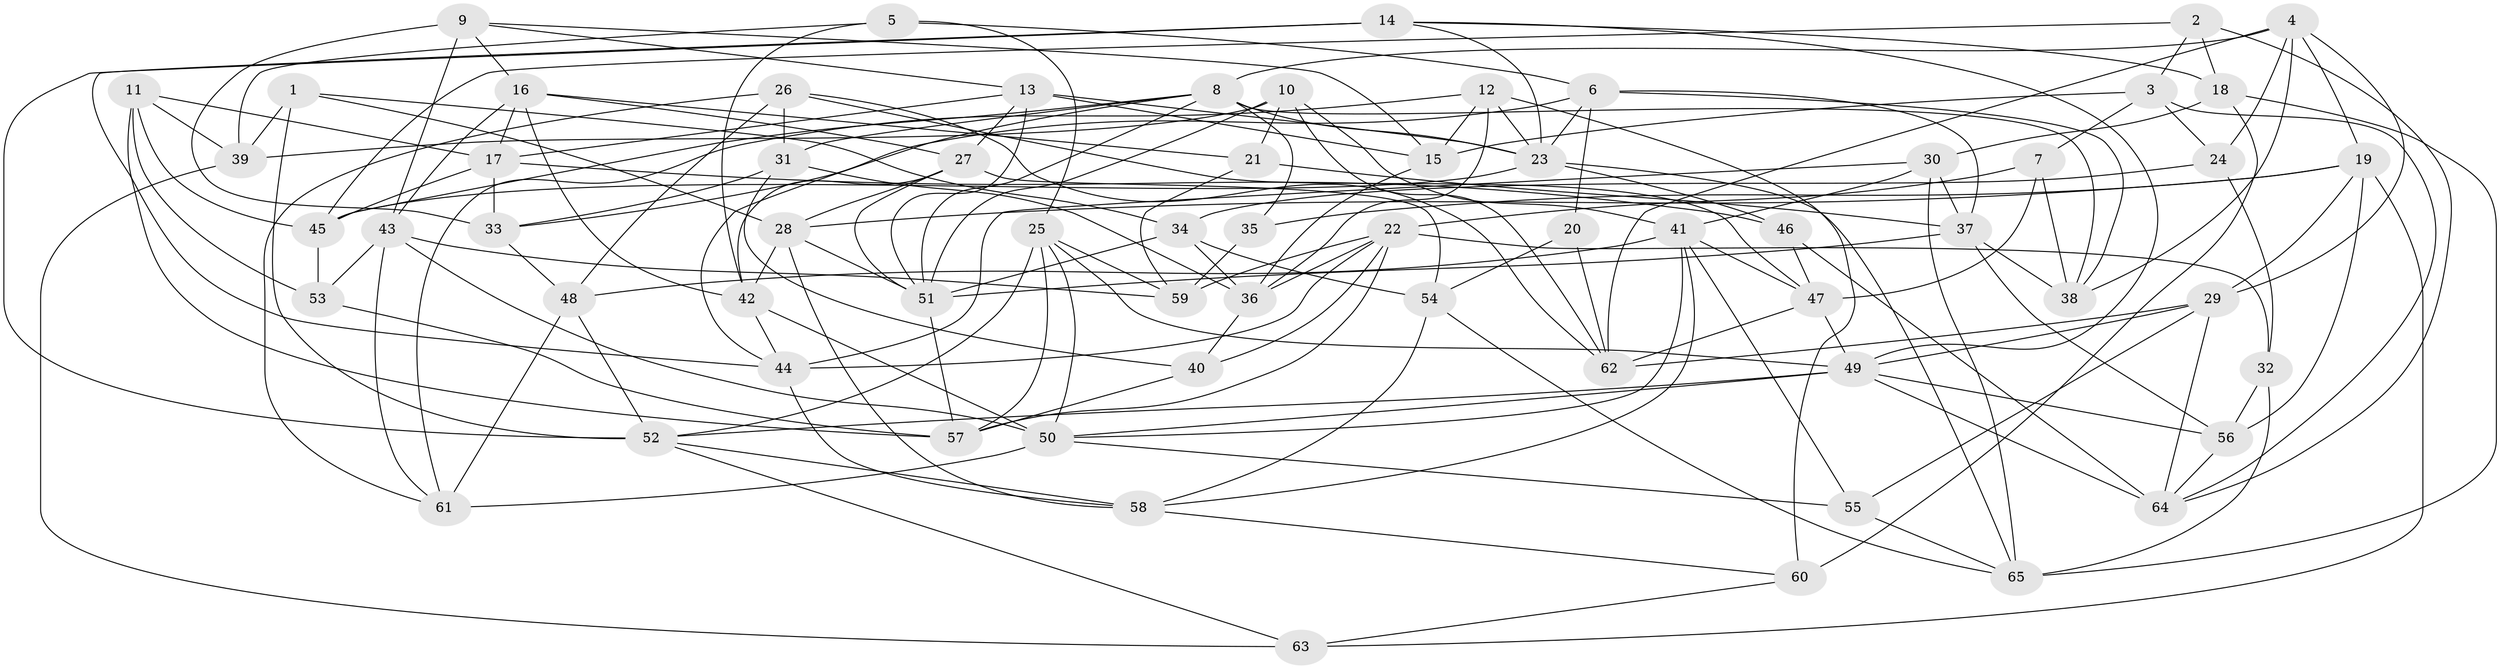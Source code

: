 // original degree distribution, {4: 1.0}
// Generated by graph-tools (version 1.1) at 2025/03/03/09/25 03:03:00]
// undirected, 65 vertices, 175 edges
graph export_dot {
graph [start="1"]
  node [color=gray90,style=filled];
  1;
  2;
  3;
  4;
  5;
  6;
  7;
  8;
  9;
  10;
  11;
  12;
  13;
  14;
  15;
  16;
  17;
  18;
  19;
  20;
  21;
  22;
  23;
  24;
  25;
  26;
  27;
  28;
  29;
  30;
  31;
  32;
  33;
  34;
  35;
  36;
  37;
  38;
  39;
  40;
  41;
  42;
  43;
  44;
  45;
  46;
  47;
  48;
  49;
  50;
  51;
  52;
  53;
  54;
  55;
  56;
  57;
  58;
  59;
  60;
  61;
  62;
  63;
  64;
  65;
  1 -- 28 [weight=1.0];
  1 -- 34 [weight=1.0];
  1 -- 39 [weight=1.0];
  1 -- 52 [weight=1.0];
  2 -- 3 [weight=1.0];
  2 -- 18 [weight=1.0];
  2 -- 45 [weight=1.0];
  2 -- 64 [weight=1.0];
  3 -- 7 [weight=1.0];
  3 -- 15 [weight=2.0];
  3 -- 24 [weight=1.0];
  3 -- 64 [weight=1.0];
  4 -- 8 [weight=1.0];
  4 -- 19 [weight=1.0];
  4 -- 24 [weight=1.0];
  4 -- 29 [weight=1.0];
  4 -- 38 [weight=1.0];
  4 -- 62 [weight=1.0];
  5 -- 6 [weight=1.0];
  5 -- 25 [weight=1.0];
  5 -- 39 [weight=1.0];
  5 -- 42 [weight=1.0];
  6 -- 20 [weight=1.0];
  6 -- 23 [weight=1.0];
  6 -- 33 [weight=1.0];
  6 -- 37 [weight=1.0];
  6 -- 38 [weight=1.0];
  7 -- 22 [weight=1.0];
  7 -- 38 [weight=1.0];
  7 -- 47 [weight=1.0];
  8 -- 23 [weight=1.0];
  8 -- 31 [weight=1.0];
  8 -- 35 [weight=1.0];
  8 -- 38 [weight=1.0];
  8 -- 44 [weight=1.0];
  8 -- 45 [weight=1.0];
  8 -- 51 [weight=1.0];
  9 -- 13 [weight=1.0];
  9 -- 15 [weight=1.0];
  9 -- 16 [weight=1.0];
  9 -- 33 [weight=2.0];
  9 -- 43 [weight=1.0];
  10 -- 21 [weight=1.0];
  10 -- 39 [weight=1.0];
  10 -- 41 [weight=1.0];
  10 -- 51 [weight=2.0];
  10 -- 62 [weight=1.0];
  11 -- 17 [weight=1.0];
  11 -- 39 [weight=2.0];
  11 -- 45 [weight=1.0];
  11 -- 53 [weight=1.0];
  11 -- 57 [weight=1.0];
  12 -- 15 [weight=1.0];
  12 -- 23 [weight=1.0];
  12 -- 36 [weight=1.0];
  12 -- 60 [weight=2.0];
  12 -- 61 [weight=1.0];
  13 -- 15 [weight=1.0];
  13 -- 17 [weight=1.0];
  13 -- 23 [weight=1.0];
  13 -- 27 [weight=1.0];
  13 -- 51 [weight=1.0];
  14 -- 18 [weight=1.0];
  14 -- 23 [weight=1.0];
  14 -- 44 [weight=1.0];
  14 -- 49 [weight=1.0];
  14 -- 52 [weight=2.0];
  15 -- 36 [weight=1.0];
  16 -- 17 [weight=1.0];
  16 -- 21 [weight=1.0];
  16 -- 27 [weight=1.0];
  16 -- 42 [weight=1.0];
  16 -- 43 [weight=1.0];
  17 -- 33 [weight=1.0];
  17 -- 45 [weight=1.0];
  17 -- 46 [weight=1.0];
  18 -- 30 [weight=1.0];
  18 -- 60 [weight=2.0];
  18 -- 65 [weight=1.0];
  19 -- 28 [weight=1.0];
  19 -- 29 [weight=1.0];
  19 -- 35 [weight=1.0];
  19 -- 56 [weight=1.0];
  19 -- 63 [weight=1.0];
  20 -- 54 [weight=2.0];
  20 -- 62 [weight=1.0];
  21 -- 37 [weight=1.0];
  21 -- 59 [weight=1.0];
  22 -- 32 [weight=2.0];
  22 -- 36 [weight=1.0];
  22 -- 40 [weight=1.0];
  22 -- 44 [weight=1.0];
  22 -- 57 [weight=1.0];
  22 -- 59 [weight=1.0];
  23 -- 45 [weight=1.0];
  23 -- 46 [weight=1.0];
  23 -- 65 [weight=1.0];
  24 -- 32 [weight=1.0];
  24 -- 34 [weight=1.0];
  25 -- 49 [weight=1.0];
  25 -- 50 [weight=1.0];
  25 -- 52 [weight=1.0];
  25 -- 57 [weight=1.0];
  25 -- 59 [weight=1.0];
  26 -- 31 [weight=2.0];
  26 -- 47 [weight=1.0];
  26 -- 48 [weight=1.0];
  26 -- 61 [weight=1.0];
  26 -- 62 [weight=1.0];
  27 -- 28 [weight=1.0];
  27 -- 42 [weight=1.0];
  27 -- 51 [weight=1.0];
  27 -- 54 [weight=1.0];
  28 -- 42 [weight=1.0];
  28 -- 51 [weight=1.0];
  28 -- 58 [weight=1.0];
  29 -- 49 [weight=1.0];
  29 -- 55 [weight=1.0];
  29 -- 62 [weight=1.0];
  29 -- 64 [weight=1.0];
  30 -- 37 [weight=2.0];
  30 -- 41 [weight=1.0];
  30 -- 44 [weight=1.0];
  30 -- 65 [weight=1.0];
  31 -- 33 [weight=1.0];
  31 -- 36 [weight=1.0];
  31 -- 40 [weight=1.0];
  32 -- 56 [weight=2.0];
  32 -- 65 [weight=1.0];
  33 -- 48 [weight=1.0];
  34 -- 36 [weight=1.0];
  34 -- 51 [weight=2.0];
  34 -- 54 [weight=1.0];
  35 -- 59 [weight=2.0];
  36 -- 40 [weight=1.0];
  37 -- 38 [weight=2.0];
  37 -- 51 [weight=1.0];
  37 -- 56 [weight=1.0];
  39 -- 63 [weight=1.0];
  40 -- 57 [weight=1.0];
  41 -- 47 [weight=1.0];
  41 -- 48 [weight=2.0];
  41 -- 50 [weight=1.0];
  41 -- 55 [weight=1.0];
  41 -- 58 [weight=1.0];
  42 -- 44 [weight=1.0];
  42 -- 50 [weight=1.0];
  43 -- 50 [weight=1.0];
  43 -- 53 [weight=1.0];
  43 -- 59 [weight=1.0];
  43 -- 61 [weight=1.0];
  44 -- 58 [weight=1.0];
  45 -- 53 [weight=1.0];
  46 -- 47 [weight=1.0];
  46 -- 64 [weight=1.0];
  47 -- 49 [weight=1.0];
  47 -- 62 [weight=1.0];
  48 -- 52 [weight=1.0];
  48 -- 61 [weight=1.0];
  49 -- 50 [weight=1.0];
  49 -- 52 [weight=1.0];
  49 -- 56 [weight=1.0];
  49 -- 64 [weight=1.0];
  50 -- 55 [weight=1.0];
  50 -- 61 [weight=2.0];
  51 -- 57 [weight=1.0];
  52 -- 58 [weight=1.0];
  52 -- 63 [weight=1.0];
  53 -- 57 [weight=1.0];
  54 -- 58 [weight=1.0];
  54 -- 65 [weight=1.0];
  55 -- 65 [weight=1.0];
  56 -- 64 [weight=1.0];
  58 -- 60 [weight=1.0];
  60 -- 63 [weight=1.0];
}
